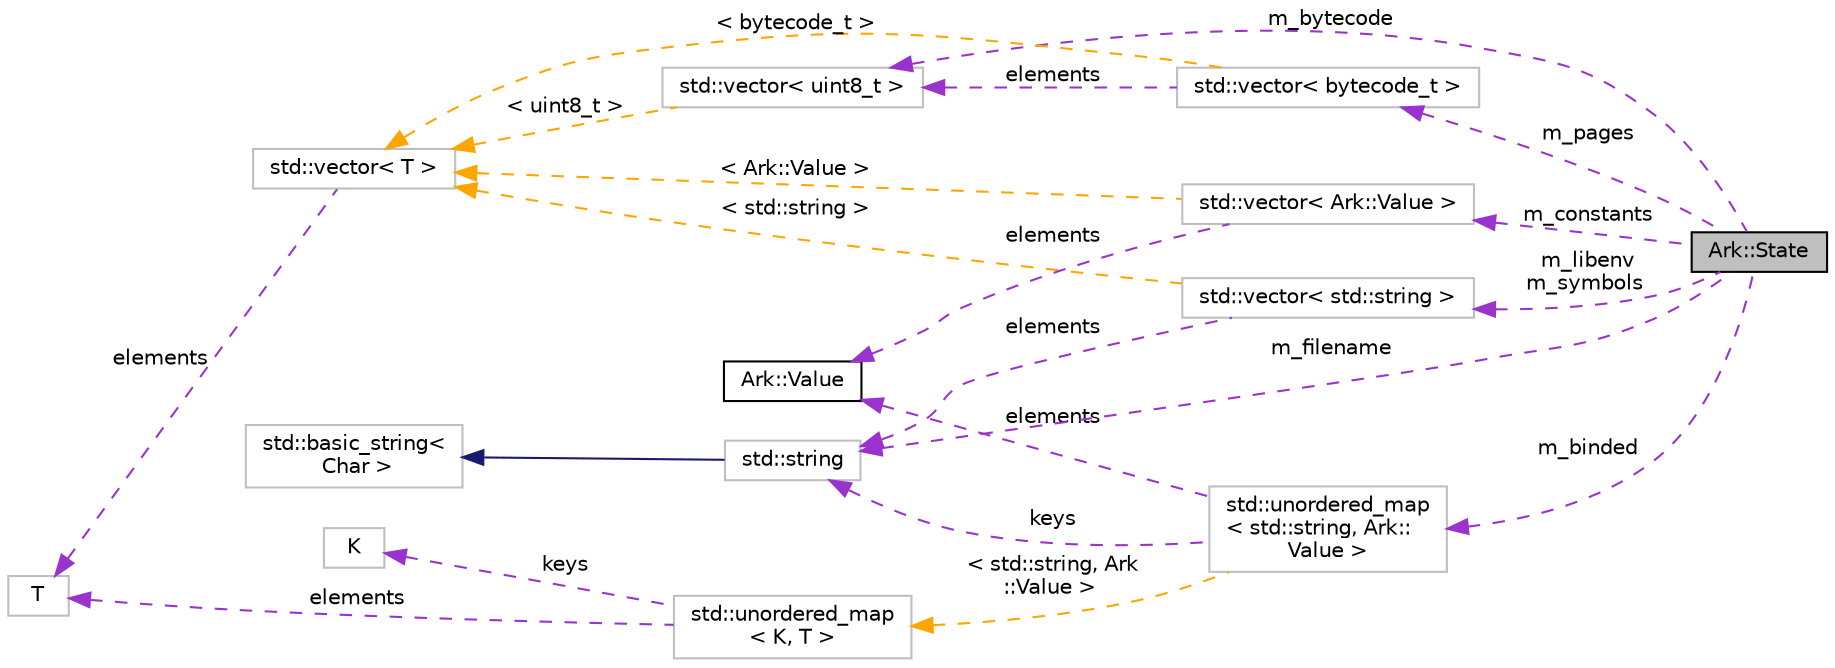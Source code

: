 digraph "Ark::State"
{
 // INTERACTIVE_SVG=YES
 // LATEX_PDF_SIZE
  edge [fontname="Helvetica",fontsize="10",labelfontname="Helvetica",labelfontsize="10"];
  node [fontname="Helvetica",fontsize="10",shape=record];
  rankdir="LR";
  Node1 [label="Ark::State",height=0.2,width=0.4,color="black", fillcolor="grey75", style="filled", fontcolor="black",tooltip="Ark state to handle the dirty job of loading and compiling ArkScript code."];
  Node2 -> Node1 [dir="back",color="darkorchid3",fontsize="10",style="dashed",label=" m_pages" ,fontname="Helvetica"];
  Node2 [label="std::vector\< bytecode_t \>",height=0.2,width=0.4,color="grey75", fillcolor="white", style="filled",tooltip=" "];
  Node3 -> Node2 [dir="back",color="darkorchid3",fontsize="10",style="dashed",label=" elements" ,fontname="Helvetica"];
  Node3 [label="std::vector\< uint8_t \>",height=0.2,width=0.4,color="grey75", fillcolor="white", style="filled",tooltip=" "];
  Node4 -> Node3 [dir="back",color="orange",fontsize="10",style="dashed",label=" \< uint8_t \>" ,fontname="Helvetica"];
  Node4 [label="std::vector\< T \>",height=0.2,width=0.4,color="grey75", fillcolor="white", style="filled",tooltip=" "];
  Node5 -> Node4 [dir="back",color="darkorchid3",fontsize="10",style="dashed",label=" elements" ,fontname="Helvetica"];
  Node5 [label="T",height=0.2,width=0.4,color="grey75", fillcolor="white", style="filled",tooltip=" "];
  Node4 -> Node2 [dir="back",color="orange",fontsize="10",style="dashed",label=" \< bytecode_t \>" ,fontname="Helvetica"];
  Node6 -> Node1 [dir="back",color="darkorchid3",fontsize="10",style="dashed",label=" m_binded" ,fontname="Helvetica"];
  Node6 [label="std::unordered_map\l\< std::string, Ark::\lValue \>",height=0.2,width=0.4,color="grey75", fillcolor="white", style="filled",tooltip=" "];
  Node7 -> Node6 [dir="back",color="darkorchid3",fontsize="10",style="dashed",label=" elements" ,fontname="Helvetica"];
  Node7 [label="Ark::Value",height=0.2,width=0.4,color="black", fillcolor="white", style="filled",URL="$d3/d90/classArk_1_1Value.html",tooltip=" "];
  Node8 -> Node6 [dir="back",color="darkorchid3",fontsize="10",style="dashed",label=" keys" ,fontname="Helvetica"];
  Node8 [label="std::string",height=0.2,width=0.4,color="grey75", fillcolor="white", style="filled",tooltip=" "];
  Node9 -> Node8 [dir="back",color="midnightblue",fontsize="10",style="solid",fontname="Helvetica"];
  Node9 [label="std::basic_string\<\l Char \>",height=0.2,width=0.4,color="grey75", fillcolor="white", style="filled",tooltip=" "];
  Node10 -> Node6 [dir="back",color="orange",fontsize="10",style="dashed",label=" \< std::string, Ark\l::Value \>" ,fontname="Helvetica"];
  Node10 [label="std::unordered_map\l\< K, T \>",height=0.2,width=0.4,color="grey75", fillcolor="white", style="filled",tooltip=" "];
  Node11 -> Node10 [dir="back",color="darkorchid3",fontsize="10",style="dashed",label=" keys" ,fontname="Helvetica"];
  Node11 [label="K",height=0.2,width=0.4,color="grey75", fillcolor="white", style="filled",tooltip=" "];
  Node5 -> Node10 [dir="back",color="darkorchid3",fontsize="10",style="dashed",label=" elements" ,fontname="Helvetica"];
  Node12 -> Node1 [dir="back",color="darkorchid3",fontsize="10",style="dashed",label=" m_constants" ,fontname="Helvetica"];
  Node12 [label="std::vector\< Ark::Value \>",height=0.2,width=0.4,color="grey75", fillcolor="white", style="filled",tooltip=" "];
  Node7 -> Node12 [dir="back",color="darkorchid3",fontsize="10",style="dashed",label=" elements" ,fontname="Helvetica"];
  Node4 -> Node12 [dir="back",color="orange",fontsize="10",style="dashed",label=" \< Ark::Value \>" ,fontname="Helvetica"];
  Node3 -> Node1 [dir="back",color="darkorchid3",fontsize="10",style="dashed",label=" m_bytecode" ,fontname="Helvetica"];
  Node8 -> Node1 [dir="back",color="darkorchid3",fontsize="10",style="dashed",label=" m_filename" ,fontname="Helvetica"];
  Node13 -> Node1 [dir="back",color="darkorchid3",fontsize="10",style="dashed",label=" m_libenv\nm_symbols" ,fontname="Helvetica"];
  Node13 [label="std::vector\< std::string \>",height=0.2,width=0.4,color="grey75", fillcolor="white", style="filled",tooltip=" "];
  Node8 -> Node13 [dir="back",color="darkorchid3",fontsize="10",style="dashed",label=" elements" ,fontname="Helvetica"];
  Node4 -> Node13 [dir="back",color="orange",fontsize="10",style="dashed",label=" \< std::string \>" ,fontname="Helvetica"];
}
